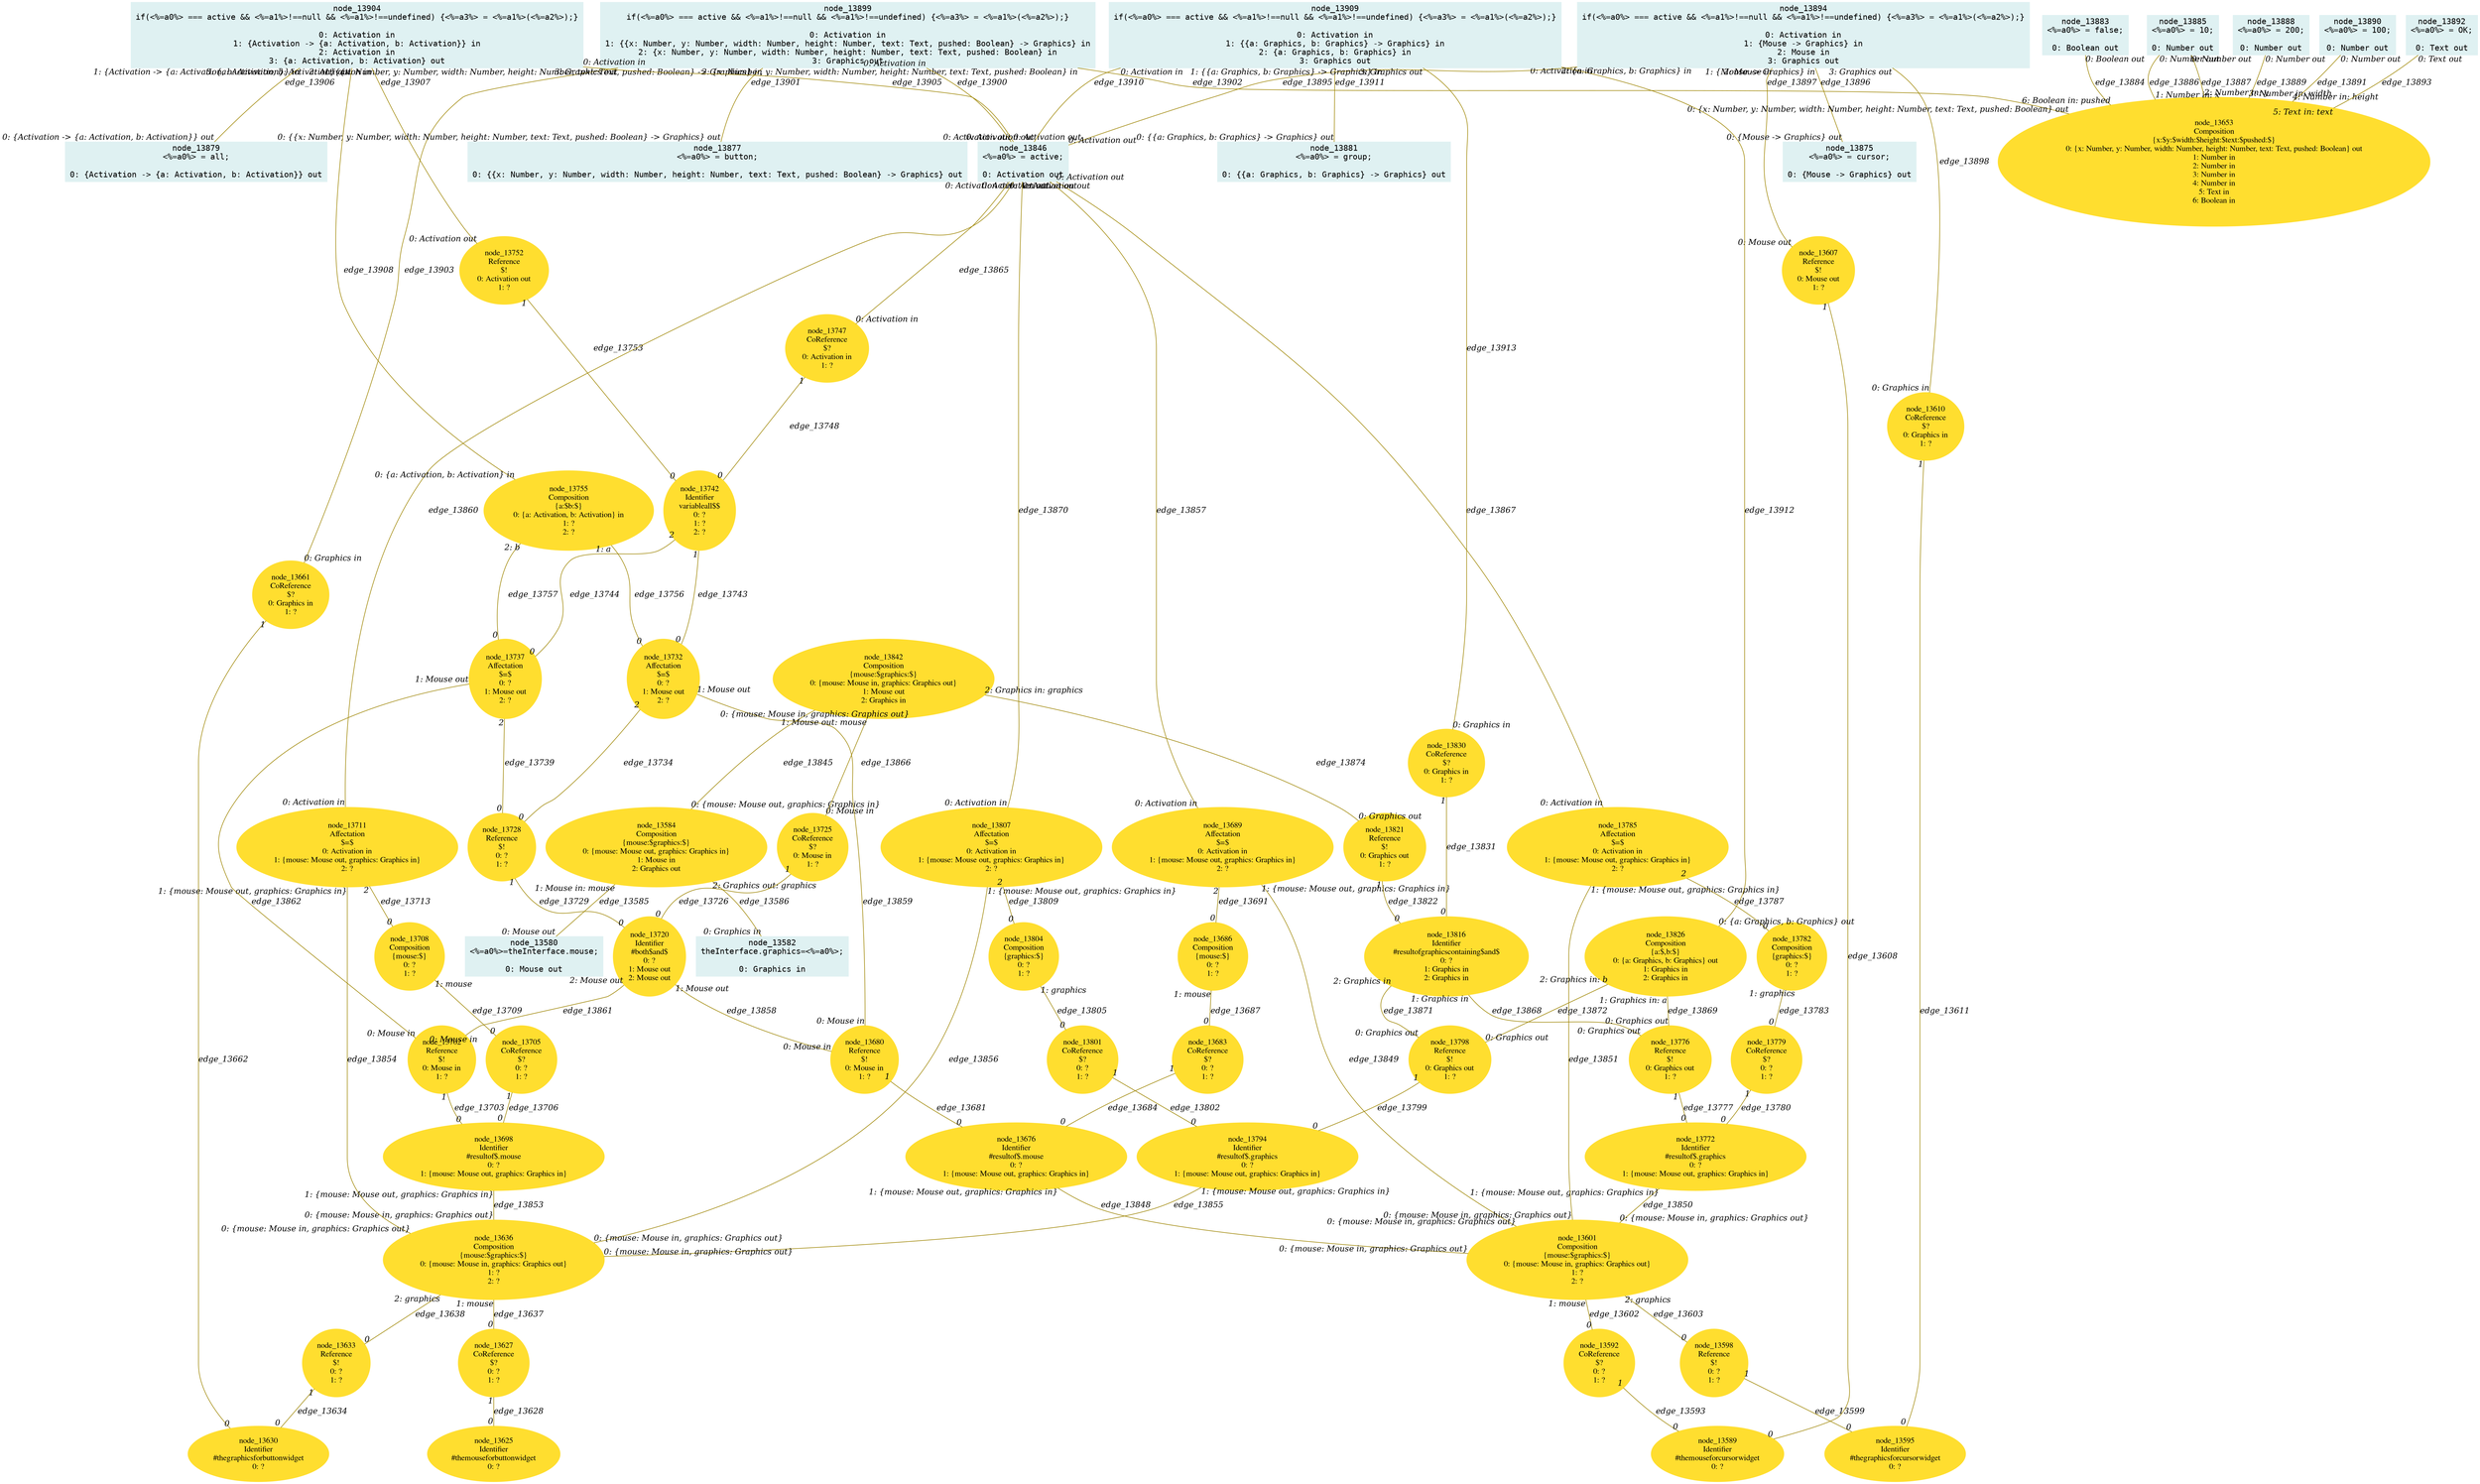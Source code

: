 digraph g{node_13580 [shape="box", style="filled", color="#dff1f2", fontname="Courier", label="node_13580
<%=a0%>=theInterface.mouse;

0: Mouse out" ]
node_13582 [shape="box", style="filled", color="#dff1f2", fontname="Courier", label="node_13582
theInterface.graphics=<%=a0%>;

0: Graphics in" ]
node_13584 [shape="ellipse", style="filled", color="#ffde2f", fontname="Times", label="node_13584
Composition
{mouse:$graphics:$}
0: {mouse: Mouse out, graphics: Graphics in}
1: Mouse in
2: Graphics out" ]
node_13589 [shape="ellipse", style="filled", color="#ffde2f", fontname="Times", label="node_13589
Identifier
#themouseforcursorwidget
0: ?" ]
node_13592 [shape="ellipse", style="filled", color="#ffde2f", fontname="Times", label="node_13592
CoReference
$?
0: ?
1: ?" ]
node_13595 [shape="ellipse", style="filled", color="#ffde2f", fontname="Times", label="node_13595
Identifier
#thegraphicsforcursorwidget
0: ?" ]
node_13598 [shape="ellipse", style="filled", color="#ffde2f", fontname="Times", label="node_13598
Reference
$!
0: ?
1: ?" ]
node_13601 [shape="ellipse", style="filled", color="#ffde2f", fontname="Times", label="node_13601
Composition
{mouse:$graphics:$}
0: {mouse: Mouse in, graphics: Graphics out}
1: ?
2: ?" ]
node_13607 [shape="ellipse", style="filled", color="#ffde2f", fontname="Times", label="node_13607
Reference
$!
0: Mouse out
1: ?" ]
node_13610 [shape="ellipse", style="filled", color="#ffde2f", fontname="Times", label="node_13610
CoReference
$?
0: Graphics in
1: ?" ]
node_13625 [shape="ellipse", style="filled", color="#ffde2f", fontname="Times", label="node_13625
Identifier
#themouseforbuttonwidget
0: ?" ]
node_13627 [shape="ellipse", style="filled", color="#ffde2f", fontname="Times", label="node_13627
CoReference
$?
0: ?
1: ?" ]
node_13630 [shape="ellipse", style="filled", color="#ffde2f", fontname="Times", label="node_13630
Identifier
#thegraphicsforbuttonwidget
0: ?" ]
node_13633 [shape="ellipse", style="filled", color="#ffde2f", fontname="Times", label="node_13633
Reference
$!
0: ?
1: ?" ]
node_13636 [shape="ellipse", style="filled", color="#ffde2f", fontname="Times", label="node_13636
Composition
{mouse:$graphics:$}
0: {mouse: Mouse in, graphics: Graphics out}
1: ?
2: ?" ]
node_13653 [shape="ellipse", style="filled", color="#ffde2f", fontname="Times", label="node_13653
Composition
{x:$y:$width:$height:$text:$pushed:$}
0: {x: Number, y: Number, width: Number, height: Number, text: Text, pushed: Boolean} out
1: Number in
2: Number in
3: Number in
4: Number in
5: Text in
6: Boolean in" ]
node_13661 [shape="ellipse", style="filled", color="#ffde2f", fontname="Times", label="node_13661
CoReference
$?
0: Graphics in
1: ?" ]
node_13676 [shape="ellipse", style="filled", color="#ffde2f", fontname="Times", label="node_13676
Identifier
#resultof$.mouse
0: ?
1: {mouse: Mouse out, graphics: Graphics in}" ]
node_13680 [shape="ellipse", style="filled", color="#ffde2f", fontname="Times", label="node_13680
Reference
$!
0: Mouse in
1: ?" ]
node_13683 [shape="ellipse", style="filled", color="#ffde2f", fontname="Times", label="node_13683
CoReference
$?
0: ?
1: ?" ]
node_13686 [shape="ellipse", style="filled", color="#ffde2f", fontname="Times", label="node_13686
Composition
{mouse:$}
0: ?
1: ?" ]
node_13689 [shape="ellipse", style="filled", color="#ffde2f", fontname="Times", label="node_13689
Affectation
$=$
0: Activation in
1: {mouse: Mouse out, graphics: Graphics in}
2: ?" ]
node_13698 [shape="ellipse", style="filled", color="#ffde2f", fontname="Times", label="node_13698
Identifier
#resultof$.mouse
0: ?
1: {mouse: Mouse out, graphics: Graphics in}" ]
node_13702 [shape="ellipse", style="filled", color="#ffde2f", fontname="Times", label="node_13702
Reference
$!
0: Mouse in
1: ?" ]
node_13705 [shape="ellipse", style="filled", color="#ffde2f", fontname="Times", label="node_13705
CoReference
$?
0: ?
1: ?" ]
node_13708 [shape="ellipse", style="filled", color="#ffde2f", fontname="Times", label="node_13708
Composition
{mouse:$}
0: ?
1: ?" ]
node_13711 [shape="ellipse", style="filled", color="#ffde2f", fontname="Times", label="node_13711
Affectation
$=$
0: Activation in
1: {mouse: Mouse out, graphics: Graphics in}
2: ?" ]
node_13720 [shape="ellipse", style="filled", color="#ffde2f", fontname="Times", label="node_13720
Identifier
#both$and$
0: ?
1: Mouse out
2: Mouse out" ]
node_13725 [shape="ellipse", style="filled", color="#ffde2f", fontname="Times", label="node_13725
CoReference
$?
0: Mouse in
1: ?" ]
node_13728 [shape="ellipse", style="filled", color="#ffde2f", fontname="Times", label="node_13728
Reference
$!
0: ?
1: ?" ]
node_13732 [shape="ellipse", style="filled", color="#ffde2f", fontname="Times", label="node_13732
Affectation
$=$
0: ?
1: Mouse out
2: ?" ]
node_13737 [shape="ellipse", style="filled", color="#ffde2f", fontname="Times", label="node_13737
Affectation
$=$
0: ?
1: Mouse out
2: ?" ]
node_13742 [shape="ellipse", style="filled", color="#ffde2f", fontname="Times", label="node_13742
Identifier
variableall$$
0: ?
1: ?
2: ?" ]
node_13747 [shape="ellipse", style="filled", color="#ffde2f", fontname="Times", label="node_13747
CoReference
$?
0: Activation in
1: ?" ]
node_13752 [shape="ellipse", style="filled", color="#ffde2f", fontname="Times", label="node_13752
Reference
$!
0: Activation out
1: ?" ]
node_13755 [shape="ellipse", style="filled", color="#ffde2f", fontname="Times", label="node_13755
Composition
{a:$b:$}
0: {a: Activation, b: Activation} in
1: ?
2: ?" ]
node_13772 [shape="ellipse", style="filled", color="#ffde2f", fontname="Times", label="node_13772
Identifier
#resultof$.graphics
0: ?
1: {mouse: Mouse out, graphics: Graphics in}" ]
node_13776 [shape="ellipse", style="filled", color="#ffde2f", fontname="Times", label="node_13776
Reference
$!
0: Graphics out
1: ?" ]
node_13779 [shape="ellipse", style="filled", color="#ffde2f", fontname="Times", label="node_13779
CoReference
$?
0: ?
1: ?" ]
node_13782 [shape="ellipse", style="filled", color="#ffde2f", fontname="Times", label="node_13782
Composition
{graphics:$}
0: ?
1: ?" ]
node_13785 [shape="ellipse", style="filled", color="#ffde2f", fontname="Times", label="node_13785
Affectation
$=$
0: Activation in
1: {mouse: Mouse out, graphics: Graphics in}
2: ?" ]
node_13794 [shape="ellipse", style="filled", color="#ffde2f", fontname="Times", label="node_13794
Identifier
#resultof$.graphics
0: ?
1: {mouse: Mouse out, graphics: Graphics in}" ]
node_13798 [shape="ellipse", style="filled", color="#ffde2f", fontname="Times", label="node_13798
Reference
$!
0: Graphics out
1: ?" ]
node_13801 [shape="ellipse", style="filled", color="#ffde2f", fontname="Times", label="node_13801
CoReference
$?
0: ?
1: ?" ]
node_13804 [shape="ellipse", style="filled", color="#ffde2f", fontname="Times", label="node_13804
Composition
{graphics:$}
0: ?
1: ?" ]
node_13807 [shape="ellipse", style="filled", color="#ffde2f", fontname="Times", label="node_13807
Affectation
$=$
0: Activation in
1: {mouse: Mouse out, graphics: Graphics in}
2: ?" ]
node_13816 [shape="ellipse", style="filled", color="#ffde2f", fontname="Times", label="node_13816
Identifier
#resultofgraphicscontaining$and$
0: ?
1: Graphics in
2: Graphics in" ]
node_13821 [shape="ellipse", style="filled", color="#ffde2f", fontname="Times", label="node_13821
Reference
$!
0: Graphics out
1: ?" ]
node_13826 [shape="ellipse", style="filled", color="#ffde2f", fontname="Times", label="node_13826
Composition
{a:$,b:$}
0: {a: Graphics, b: Graphics} out
1: Graphics in
2: Graphics in" ]
node_13830 [shape="ellipse", style="filled", color="#ffde2f", fontname="Times", label="node_13830
CoReference
$?
0: Graphics in
1: ?" ]
node_13842 [shape="ellipse", style="filled", color="#ffde2f", fontname="Times", label="node_13842
Composition
{mouse:$graphics:$}
0: {mouse: Mouse in, graphics: Graphics out}
1: Mouse out
2: Graphics in" ]
node_13846 [shape="box", style="filled", color="#dff1f2", fontname="Courier", label="node_13846
<%=a0%> = active;

0: Activation out" ]
node_13875 [shape="box", style="filled", color="#dff1f2", fontname="Courier", label="node_13875
<%=a0%> = cursor;

0: {Mouse -> Graphics} out" ]
node_13877 [shape="box", style="filled", color="#dff1f2", fontname="Courier", label="node_13877
<%=a0%> = button;

0: {{x: Number, y: Number, width: Number, height: Number, text: Text, pushed: Boolean} -> Graphics} out" ]
node_13879 [shape="box", style="filled", color="#dff1f2", fontname="Courier", label="node_13879
<%=a0%> = all;

0: {Activation -> {a: Activation, b: Activation}} out" ]
node_13881 [shape="box", style="filled", color="#dff1f2", fontname="Courier", label="node_13881
<%=a0%> = group;

0: {{a: Graphics, b: Graphics} -> Graphics} out" ]
node_13883 [shape="box", style="filled", color="#dff1f2", fontname="Courier", label="node_13883
<%=a0%> = false;

0: Boolean out" ]
node_13885 [shape="box", style="filled", color="#dff1f2", fontname="Courier", label="node_13885
<%=a0%> = 10;

0: Number out" ]
node_13888 [shape="box", style="filled", color="#dff1f2", fontname="Courier", label="node_13888
<%=a0%> = 200;

0: Number out" ]
node_13890 [shape="box", style="filled", color="#dff1f2", fontname="Courier", label="node_13890
<%=a0%> = 100;

0: Number out" ]
node_13892 [shape="box", style="filled", color="#dff1f2", fontname="Courier", label="node_13892
<%=a0%> = OK;

0: Text out" ]
node_13894 [shape="box", style="filled", color="#dff1f2", fontname="Courier", label="node_13894
if(<%=a0%> === active && <%=a1%>!==null && <%=a1%>!==undefined) {<%=a3%> = <%=a1%>(<%=a2%>);}

0: Activation in
1: {Mouse -> Graphics} in
2: Mouse in
3: Graphics out" ]
node_13899 [shape="box", style="filled", color="#dff1f2", fontname="Courier", label="node_13899
if(<%=a0%> === active && <%=a1%>!==null && <%=a1%>!==undefined) {<%=a3%> = <%=a1%>(<%=a2%>);}

0: Activation in
1: {{x: Number, y: Number, width: Number, height: Number, text: Text, pushed: Boolean} -> Graphics} in
2: {x: Number, y: Number, width: Number, height: Number, text: Text, pushed: Boolean} in
3: Graphics out" ]
node_13904 [shape="box", style="filled", color="#dff1f2", fontname="Courier", label="node_13904
if(<%=a0%> === active && <%=a1%>!==null && <%=a1%>!==undefined) {<%=a3%> = <%=a1%>(<%=a2%>);}

0: Activation in
1: {Activation -> {a: Activation, b: Activation}} in
2: Activation in
3: {a: Activation, b: Activation} out" ]
node_13909 [shape="box", style="filled", color="#dff1f2", fontname="Courier", label="node_13909
if(<%=a0%> === active && <%=a1%>!==null && <%=a1%>!==undefined) {<%=a3%> = <%=a1%>(<%=a2%>);}

0: Activation in
1: {{a: Graphics, b: Graphics} -> Graphics} in
2: {a: Graphics, b: Graphics} in
3: Graphics out" ]
node_13584 -> node_13580 [dir=none, arrowHead=none, fontname="Times-Italic", arrowsize=1, color="#9d8400", label="edge_13585",  headlabel="0: Mouse out", taillabel="1: Mouse in: mouse" ]
node_13584 -> node_13582 [dir=none, arrowHead=none, fontname="Times-Italic", arrowsize=1, color="#9d8400", label="edge_13586",  headlabel="0: Graphics in", taillabel="2: Graphics out: graphics" ]
node_13592 -> node_13589 [dir=none, arrowHead=none, fontname="Times-Italic", arrowsize=1, color="#9d8400", label="edge_13593",  headlabel="0", taillabel="1" ]
node_13598 -> node_13595 [dir=none, arrowHead=none, fontname="Times-Italic", arrowsize=1, color="#9d8400", label="edge_13599",  headlabel="0", taillabel="1" ]
node_13601 -> node_13592 [dir=none, arrowHead=none, fontname="Times-Italic", arrowsize=1, color="#9d8400", label="edge_13602",  headlabel="0", taillabel="1: mouse" ]
node_13601 -> node_13598 [dir=none, arrowHead=none, fontname="Times-Italic", arrowsize=1, color="#9d8400", label="edge_13603",  headlabel="0", taillabel="2: graphics" ]
node_13607 -> node_13589 [dir=none, arrowHead=none, fontname="Times-Italic", arrowsize=1, color="#9d8400", label="edge_13608",  headlabel="0", taillabel="1" ]
node_13610 -> node_13595 [dir=none, arrowHead=none, fontname="Times-Italic", arrowsize=1, color="#9d8400", label="edge_13611",  headlabel="0", taillabel="1" ]
node_13627 -> node_13625 [dir=none, arrowHead=none, fontname="Times-Italic", arrowsize=1, color="#9d8400", label="edge_13628",  headlabel="0", taillabel="1" ]
node_13633 -> node_13630 [dir=none, arrowHead=none, fontname="Times-Italic", arrowsize=1, color="#9d8400", label="edge_13634",  headlabel="0", taillabel="1" ]
node_13636 -> node_13627 [dir=none, arrowHead=none, fontname="Times-Italic", arrowsize=1, color="#9d8400", label="edge_13637",  headlabel="0", taillabel="1: mouse" ]
node_13636 -> node_13633 [dir=none, arrowHead=none, fontname="Times-Italic", arrowsize=1, color="#9d8400", label="edge_13638",  headlabel="0", taillabel="2: graphics" ]
node_13661 -> node_13630 [dir=none, arrowHead=none, fontname="Times-Italic", arrowsize=1, color="#9d8400", label="edge_13662",  headlabel="0", taillabel="1" ]
node_13680 -> node_13676 [dir=none, arrowHead=none, fontname="Times-Italic", arrowsize=1, color="#9d8400", label="edge_13681",  headlabel="0", taillabel="1" ]
node_13683 -> node_13676 [dir=none, arrowHead=none, fontname="Times-Italic", arrowsize=1, color="#9d8400", label="edge_13684",  headlabel="0", taillabel="1" ]
node_13686 -> node_13683 [dir=none, arrowHead=none, fontname="Times-Italic", arrowsize=1, color="#9d8400", label="edge_13687",  headlabel="0", taillabel="1: mouse" ]
node_13689 -> node_13686 [dir=none, arrowHead=none, fontname="Times-Italic", arrowsize=1, color="#9d8400", label="edge_13691",  headlabel="0", taillabel="2" ]
node_13702 -> node_13698 [dir=none, arrowHead=none, fontname="Times-Italic", arrowsize=1, color="#9d8400", label="edge_13703",  headlabel="0", taillabel="1" ]
node_13705 -> node_13698 [dir=none, arrowHead=none, fontname="Times-Italic", arrowsize=1, color="#9d8400", label="edge_13706",  headlabel="0", taillabel="1" ]
node_13708 -> node_13705 [dir=none, arrowHead=none, fontname="Times-Italic", arrowsize=1, color="#9d8400", label="edge_13709",  headlabel="0", taillabel="1: mouse" ]
node_13711 -> node_13708 [dir=none, arrowHead=none, fontname="Times-Italic", arrowsize=1, color="#9d8400", label="edge_13713",  headlabel="0", taillabel="2" ]
node_13725 -> node_13720 [dir=none, arrowHead=none, fontname="Times-Italic", arrowsize=1, color="#9d8400", label="edge_13726",  headlabel="0", taillabel="1" ]
node_13728 -> node_13720 [dir=none, arrowHead=none, fontname="Times-Italic", arrowsize=1, color="#9d8400", label="edge_13729",  headlabel="0", taillabel="1" ]
node_13732 -> node_13728 [dir=none, arrowHead=none, fontname="Times-Italic", arrowsize=1, color="#9d8400", label="edge_13734",  headlabel="0", taillabel="2" ]
node_13737 -> node_13728 [dir=none, arrowHead=none, fontname="Times-Italic", arrowsize=1, color="#9d8400", label="edge_13739",  headlabel="0", taillabel="2" ]
node_13742 -> node_13732 [dir=none, arrowHead=none, fontname="Times-Italic", arrowsize=1, color="#9d8400", label="edge_13743",  headlabel="0", taillabel="1" ]
node_13742 -> node_13737 [dir=none, arrowHead=none, fontname="Times-Italic", arrowsize=1, color="#9d8400", label="edge_13744",  headlabel="0", taillabel="2" ]
node_13747 -> node_13742 [dir=none, arrowHead=none, fontname="Times-Italic", arrowsize=1, color="#9d8400", label="edge_13748",  headlabel="0", taillabel="1" ]
node_13752 -> node_13742 [dir=none, arrowHead=none, fontname="Times-Italic", arrowsize=1, color="#9d8400", label="edge_13753",  headlabel="0", taillabel="1" ]
node_13755 -> node_13732 [dir=none, arrowHead=none, fontname="Times-Italic", arrowsize=1, color="#9d8400", label="edge_13756",  headlabel="0", taillabel="1: a" ]
node_13755 -> node_13737 [dir=none, arrowHead=none, fontname="Times-Italic", arrowsize=1, color="#9d8400", label="edge_13757",  headlabel="0", taillabel="2: b" ]
node_13776 -> node_13772 [dir=none, arrowHead=none, fontname="Times-Italic", arrowsize=1, color="#9d8400", label="edge_13777",  headlabel="0", taillabel="1" ]
node_13779 -> node_13772 [dir=none, arrowHead=none, fontname="Times-Italic", arrowsize=1, color="#9d8400", label="edge_13780",  headlabel="0", taillabel="1" ]
node_13782 -> node_13779 [dir=none, arrowHead=none, fontname="Times-Italic", arrowsize=1, color="#9d8400", label="edge_13783",  headlabel="0", taillabel="1: graphics" ]
node_13785 -> node_13782 [dir=none, arrowHead=none, fontname="Times-Italic", arrowsize=1, color="#9d8400", label="edge_13787",  headlabel="0", taillabel="2" ]
node_13798 -> node_13794 [dir=none, arrowHead=none, fontname="Times-Italic", arrowsize=1, color="#9d8400", label="edge_13799",  headlabel="0", taillabel="1" ]
node_13801 -> node_13794 [dir=none, arrowHead=none, fontname="Times-Italic", arrowsize=1, color="#9d8400", label="edge_13802",  headlabel="0", taillabel="1" ]
node_13804 -> node_13801 [dir=none, arrowHead=none, fontname="Times-Italic", arrowsize=1, color="#9d8400", label="edge_13805",  headlabel="0", taillabel="1: graphics" ]
node_13807 -> node_13804 [dir=none, arrowHead=none, fontname="Times-Italic", arrowsize=1, color="#9d8400", label="edge_13809",  headlabel="0", taillabel="2" ]
node_13821 -> node_13816 [dir=none, arrowHead=none, fontname="Times-Italic", arrowsize=1, color="#9d8400", label="edge_13822",  headlabel="0", taillabel="1" ]
node_13830 -> node_13816 [dir=none, arrowHead=none, fontname="Times-Italic", arrowsize=1, color="#9d8400", label="edge_13831",  headlabel="0", taillabel="1" ]
node_13842 -> node_13584 [dir=none, arrowHead=none, fontname="Times-Italic", arrowsize=1, color="#9d8400", label="edge_13845",  headlabel="0: {mouse: Mouse out, graphics: Graphics in}", taillabel="0: {mouse: Mouse in, graphics: Graphics out}" ]
node_13676 -> node_13601 [dir=none, arrowHead=none, fontname="Times-Italic", arrowsize=1, color="#9d8400", label="edge_13848",  headlabel="0: {mouse: Mouse in, graphics: Graphics out}", taillabel="1: {mouse: Mouse out, graphics: Graphics in}" ]
node_13689 -> node_13601 [dir=none, arrowHead=none, fontname="Times-Italic", arrowsize=1, color="#9d8400", label="edge_13849",  headlabel="0: {mouse: Mouse in, graphics: Graphics out}", taillabel="1: {mouse: Mouse out, graphics: Graphics in}" ]
node_13772 -> node_13601 [dir=none, arrowHead=none, fontname="Times-Italic", arrowsize=1, color="#9d8400", label="edge_13850",  headlabel="0: {mouse: Mouse in, graphics: Graphics out}", taillabel="1: {mouse: Mouse out, graphics: Graphics in}" ]
node_13785 -> node_13601 [dir=none, arrowHead=none, fontname="Times-Italic", arrowsize=1, color="#9d8400", label="edge_13851",  headlabel="0: {mouse: Mouse in, graphics: Graphics out}", taillabel="1: {mouse: Mouse out, graphics: Graphics in}" ]
node_13698 -> node_13636 [dir=none, arrowHead=none, fontname="Times-Italic", arrowsize=1, color="#9d8400", label="edge_13853",  headlabel="0: {mouse: Mouse in, graphics: Graphics out}", taillabel="1: {mouse: Mouse out, graphics: Graphics in}" ]
node_13711 -> node_13636 [dir=none, arrowHead=none, fontname="Times-Italic", arrowsize=1, color="#9d8400", label="edge_13854",  headlabel="0: {mouse: Mouse in, graphics: Graphics out}", taillabel="1: {mouse: Mouse out, graphics: Graphics in}" ]
node_13794 -> node_13636 [dir=none, arrowHead=none, fontname="Times-Italic", arrowsize=1, color="#9d8400", label="edge_13855",  headlabel="0: {mouse: Mouse in, graphics: Graphics out}", taillabel="1: {mouse: Mouse out, graphics: Graphics in}" ]
node_13807 -> node_13636 [dir=none, arrowHead=none, fontname="Times-Italic", arrowsize=1, color="#9d8400", label="edge_13856",  headlabel="0: {mouse: Mouse in, graphics: Graphics out}", taillabel="1: {mouse: Mouse out, graphics: Graphics in}" ]
node_13846 -> node_13689 [dir=none, arrowHead=none, fontname="Times-Italic", arrowsize=1, color="#9d8400", label="edge_13857",  headlabel="0: Activation in", taillabel="0: Activation out" ]
node_13720 -> node_13680 [dir=none, arrowHead=none, fontname="Times-Italic", arrowsize=1, color="#9d8400", label="edge_13858",  headlabel="0: Mouse in", taillabel="1: Mouse out" ]
node_13732 -> node_13680 [dir=none, arrowHead=none, fontname="Times-Italic", arrowsize=1, color="#9d8400", label="edge_13859",  headlabel="0: Mouse in", taillabel="1: Mouse out" ]
node_13846 -> node_13711 [dir=none, arrowHead=none, fontname="Times-Italic", arrowsize=1, color="#9d8400", label="edge_13860",  headlabel="0: Activation in", taillabel="0: Activation out" ]
node_13720 -> node_13702 [dir=none, arrowHead=none, fontname="Times-Italic", arrowsize=1, color="#9d8400", label="edge_13861",  headlabel="0: Mouse in", taillabel="2: Mouse out" ]
node_13737 -> node_13702 [dir=none, arrowHead=none, fontname="Times-Italic", arrowsize=1, color="#9d8400", label="edge_13862",  headlabel="0: Mouse in", taillabel="1: Mouse out" ]
node_13846 -> node_13747 [dir=none, arrowHead=none, fontname="Times-Italic", arrowsize=1, color="#9d8400", label="edge_13865",  headlabel="0: Activation in", taillabel="0: Activation out" ]
node_13842 -> node_13725 [dir=none, arrowHead=none, fontname="Times-Italic", arrowsize=1, color="#9d8400", label="edge_13866",  headlabel="0: Mouse in", taillabel="1: Mouse out: mouse" ]
node_13846 -> node_13785 [dir=none, arrowHead=none, fontname="Times-Italic", arrowsize=1, color="#9d8400", label="edge_13867",  headlabel="0: Activation in", taillabel="0: Activation out" ]
node_13816 -> node_13776 [dir=none, arrowHead=none, fontname="Times-Italic", arrowsize=1, color="#9d8400", label="edge_13868",  headlabel="0: Graphics out", taillabel="1: Graphics in" ]
node_13826 -> node_13776 [dir=none, arrowHead=none, fontname="Times-Italic", arrowsize=1, color="#9d8400", label="edge_13869",  headlabel="0: Graphics out", taillabel="1: Graphics in: a" ]
node_13846 -> node_13807 [dir=none, arrowHead=none, fontname="Times-Italic", arrowsize=1, color="#9d8400", label="edge_13870",  headlabel="0: Activation in", taillabel="0: Activation out" ]
node_13816 -> node_13798 [dir=none, arrowHead=none, fontname="Times-Italic", arrowsize=1, color="#9d8400", label="edge_13871",  headlabel="0: Graphics out", taillabel="2: Graphics in" ]
node_13826 -> node_13798 [dir=none, arrowHead=none, fontname="Times-Italic", arrowsize=1, color="#9d8400", label="edge_13872",  headlabel="0: Graphics out", taillabel="2: Graphics in: b" ]
node_13842 -> node_13821 [dir=none, arrowHead=none, fontname="Times-Italic", arrowsize=1, color="#9d8400", label="edge_13874",  headlabel="0: Graphics out", taillabel="2: Graphics in: graphics" ]
node_13883 -> node_13653 [dir=none, arrowHead=none, fontname="Times-Italic", arrowsize=1, color="#9d8400", label="edge_13884",  headlabel="6: Boolean in: pushed", taillabel="0: Boolean out" ]
node_13885 -> node_13653 [dir=none, arrowHead=none, fontname="Times-Italic", arrowsize=1, color="#9d8400", label="edge_13886",  headlabel="1: Number in: x", taillabel="0: Number out" ]
node_13885 -> node_13653 [dir=none, arrowHead=none, fontname="Times-Italic", arrowsize=1, color="#9d8400", label="edge_13887",  headlabel="2: Number in: y", taillabel="0: Number out" ]
node_13888 -> node_13653 [dir=none, arrowHead=none, fontname="Times-Italic", arrowsize=1, color="#9d8400", label="edge_13889",  headlabel="3: Number in: width", taillabel="0: Number out" ]
node_13890 -> node_13653 [dir=none, arrowHead=none, fontname="Times-Italic", arrowsize=1, color="#9d8400", label="edge_13891",  headlabel="4: Number in: height", taillabel="0: Number out" ]
node_13892 -> node_13653 [dir=none, arrowHead=none, fontname="Times-Italic", arrowsize=1, color="#9d8400", label="edge_13893",  headlabel="5: Text in: text", taillabel="0: Text out" ]
node_13894 -> node_13846 [dir=none, arrowHead=none, fontname="Times-Italic", arrowsize=1, color="#9d8400", label="edge_13895",  headlabel="0: Activation out", taillabel="0: Activation in" ]
node_13894 -> node_13875 [dir=none, arrowHead=none, fontname="Times-Italic", arrowsize=1, color="#9d8400", label="edge_13896",  headlabel="0: {Mouse -> Graphics} out", taillabel="1: {Mouse -> Graphics} in" ]
node_13894 -> node_13607 [dir=none, arrowHead=none, fontname="Times-Italic", arrowsize=1, color="#9d8400", label="edge_13897",  headlabel="0: Mouse out", taillabel="2: Mouse in" ]
node_13894 -> node_13610 [dir=none, arrowHead=none, fontname="Times-Italic", arrowsize=1, color="#9d8400", label="edge_13898",  headlabel="0: Graphics in", taillabel="3: Graphics out" ]
node_13899 -> node_13846 [dir=none, arrowHead=none, fontname="Times-Italic", arrowsize=1, color="#9d8400", label="edge_13900",  headlabel="0: Activation out", taillabel="0: Activation in" ]
node_13899 -> node_13877 [dir=none, arrowHead=none, fontname="Times-Italic", arrowsize=1, color="#9d8400", label="edge_13901",  headlabel="0: {{x: Number, y: Number, width: Number, height: Number, text: Text, pushed: Boolean} -> Graphics} out", taillabel="1: {{x: Number, y: Number, width: Number, height: Number, text: Text, pushed: Boolean} -> Graphics} in" ]
node_13899 -> node_13653 [dir=none, arrowHead=none, fontname="Times-Italic", arrowsize=1, color="#9d8400", label="edge_13902",  headlabel="0: {x: Number, y: Number, width: Number, height: Number, text: Text, pushed: Boolean} out", taillabel="2: {x: Number, y: Number, width: Number, height: Number, text: Text, pushed: Boolean} in" ]
node_13899 -> node_13661 [dir=none, arrowHead=none, fontname="Times-Italic", arrowsize=1, color="#9d8400", label="edge_13903",  headlabel="0: Graphics in", taillabel="3: Graphics out" ]
node_13904 -> node_13846 [dir=none, arrowHead=none, fontname="Times-Italic", arrowsize=1, color="#9d8400", label="edge_13905",  headlabel="0: Activation out", taillabel="0: Activation in" ]
node_13904 -> node_13879 [dir=none, arrowHead=none, fontname="Times-Italic", arrowsize=1, color="#9d8400", label="edge_13906",  headlabel="0: {Activation -> {a: Activation, b: Activation}} out", taillabel="1: {Activation -> {a: Activation, b: Activation}} in" ]
node_13904 -> node_13752 [dir=none, arrowHead=none, fontname="Times-Italic", arrowsize=1, color="#9d8400", label="edge_13907",  headlabel="0: Activation out", taillabel="2: Activation in" ]
node_13904 -> node_13755 [dir=none, arrowHead=none, fontname="Times-Italic", arrowsize=1, color="#9d8400", label="edge_13908",  headlabel="0: {a: Activation, b: Activation} in", taillabel="3: {a: Activation, b: Activation} out" ]
node_13909 -> node_13846 [dir=none, arrowHead=none, fontname="Times-Italic", arrowsize=1, color="#9d8400", label="edge_13910",  headlabel="0: Activation out", taillabel="0: Activation in" ]
node_13909 -> node_13881 [dir=none, arrowHead=none, fontname="Times-Italic", arrowsize=1, color="#9d8400", label="edge_13911",  headlabel="0: {{a: Graphics, b: Graphics} -> Graphics} out", taillabel="1: {{a: Graphics, b: Graphics} -> Graphics} in" ]
node_13909 -> node_13826 [dir=none, arrowHead=none, fontname="Times-Italic", arrowsize=1, color="#9d8400", label="edge_13912",  headlabel="0: {a: Graphics, b: Graphics} out", taillabel="2: {a: Graphics, b: Graphics} in" ]
node_13909 -> node_13830 [dir=none, arrowHead=none, fontname="Times-Italic", arrowsize=1, color="#9d8400", label="edge_13913",  headlabel="0: Graphics in", taillabel="3: Graphics out" ]
}